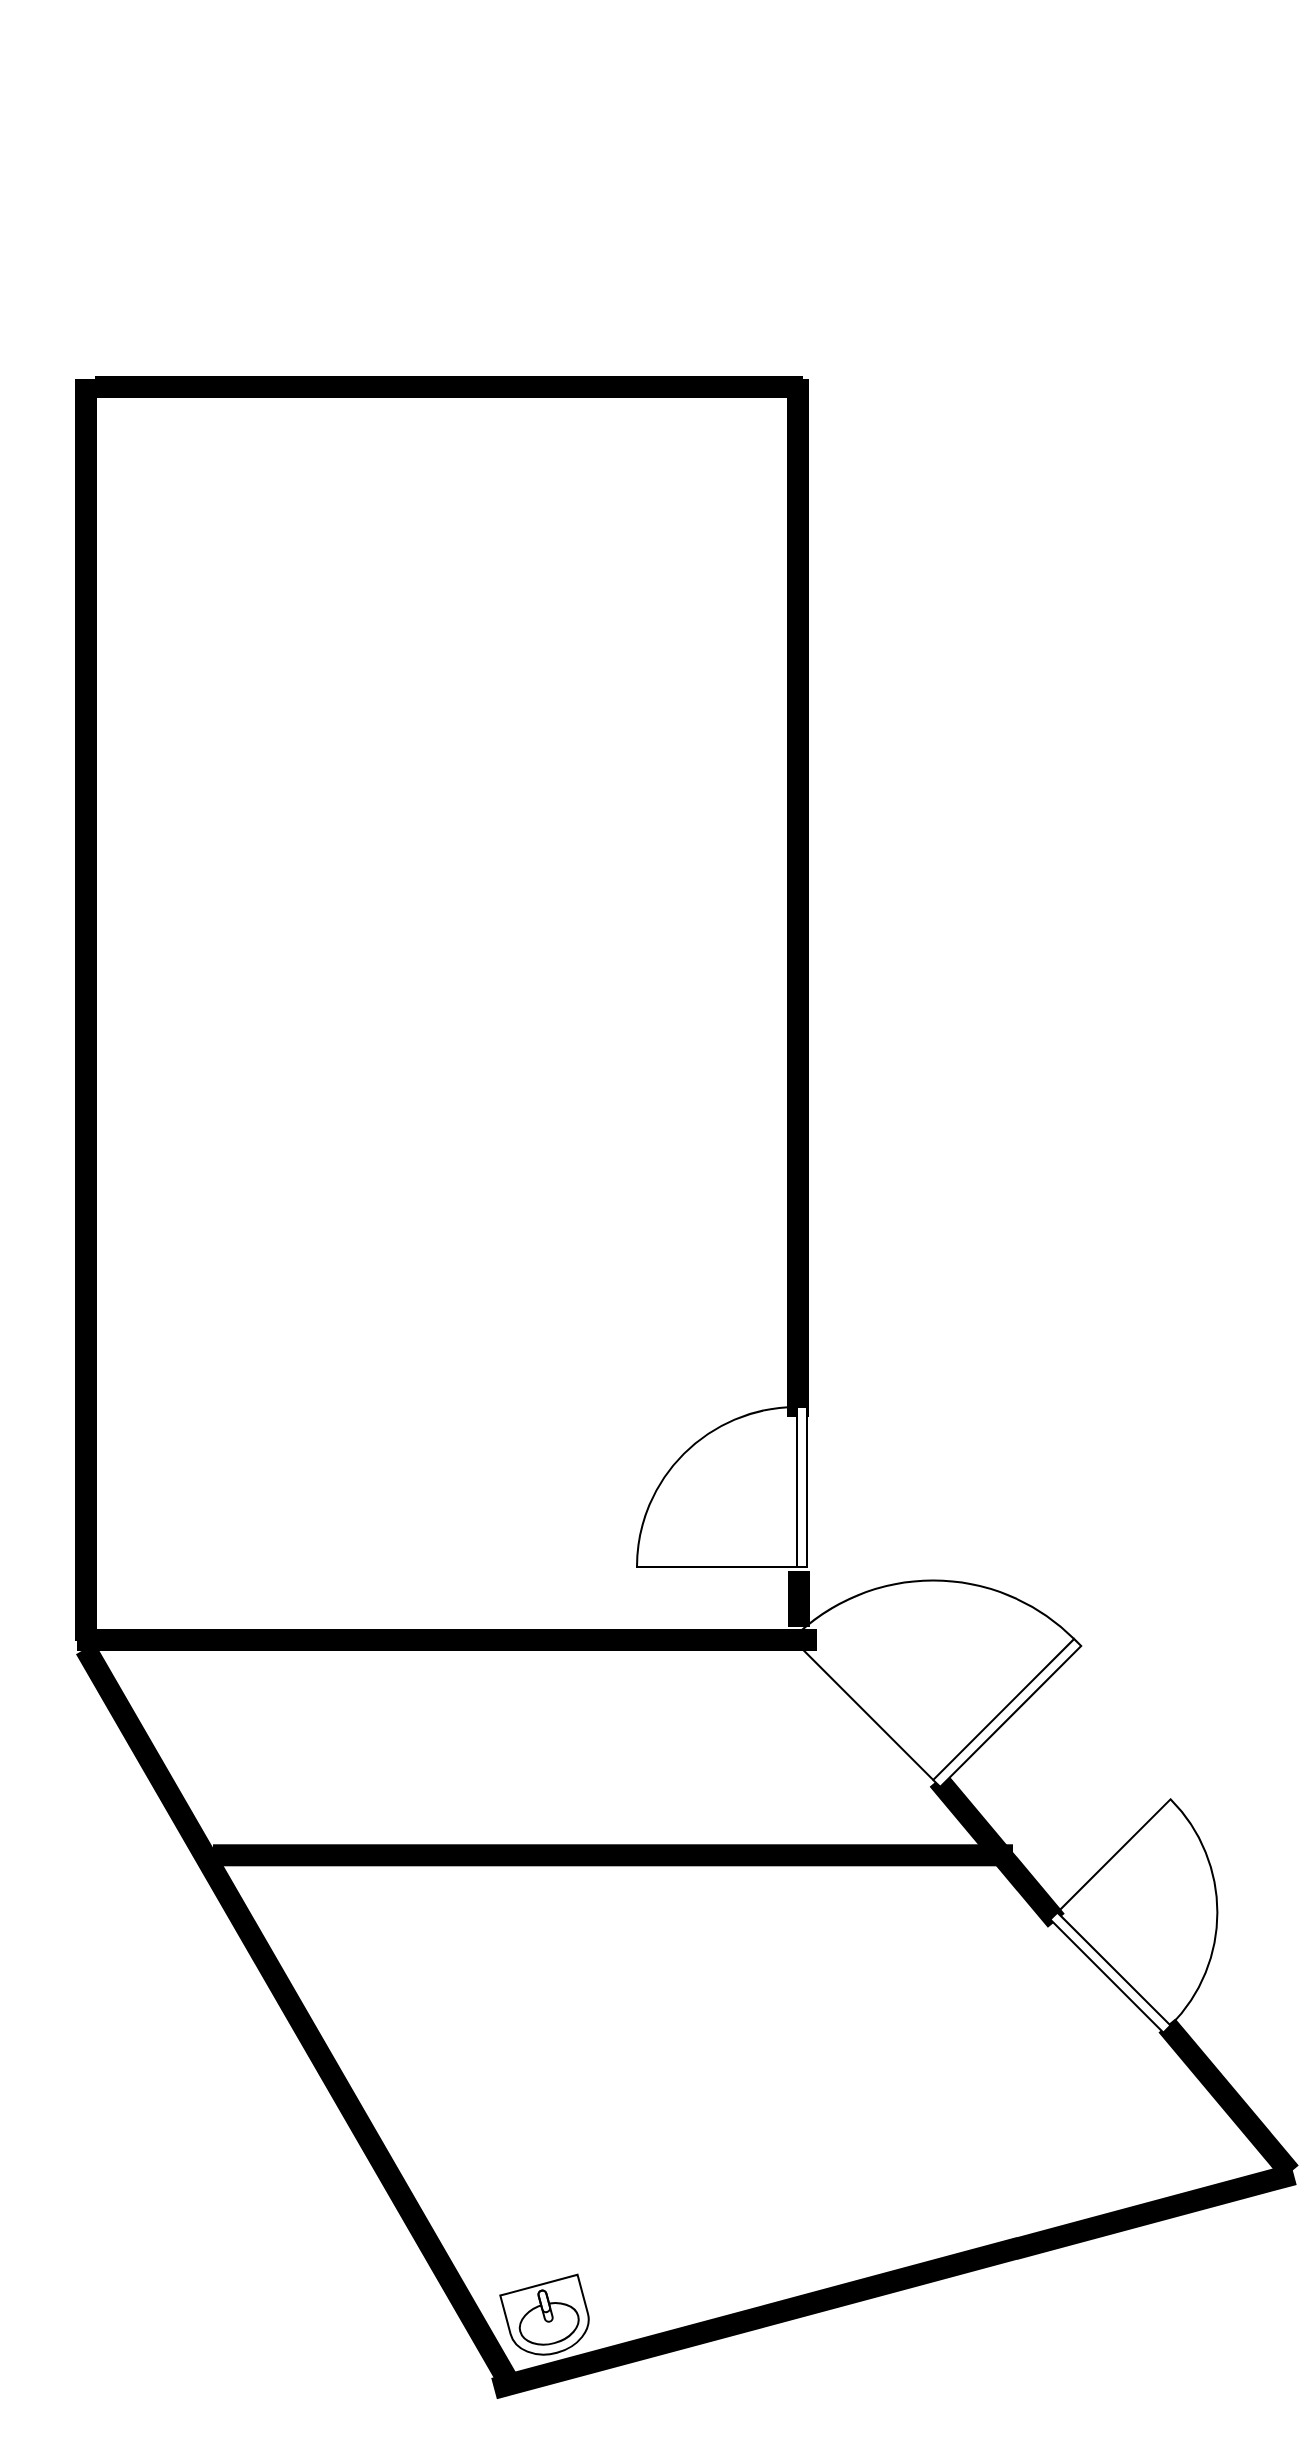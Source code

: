 <mxfile version="21.2.2" type="github">
  <diagram name="Page-1" id="38b20595-45e3-9b7f-d5ca-b57f44c5b66d">
    <mxGraphModel dx="2625" dy="1373" grid="1" gridSize="7" guides="1" tooltips="1" connect="1" arrows="1" fold="1" page="1" pageScale="1" pageWidth="850" pageHeight="1100" background="none" math="0" shadow="0">
      <root>
        <mxCell id="0" />
        <mxCell id="1" parent="0" />
        <mxCell id="48ef80bc37b76060-138" value="" style="verticalLabelPosition=bottom;html=1;verticalAlign=top;align=center;strokeWidth=1;shape=mxgraph.floorplan.wall;fillColor=#000000;direction=south;rounded=0;shadow=0;comic=0;fontFamily=Verdana;fontSize=12;" parent="1" vertex="1">
          <mxGeometry x="749" y="623" width="10" height="518" as="geometry" />
        </mxCell>
        <mxCell id="48ef80bc37b76060-149" value="" style="verticalLabelPosition=bottom;html=1;verticalAlign=top;align=center;strokeWidth=1;shape=mxgraph.floorplan.wall;fillColor=#000000;rounded=0;shadow=0;comic=0;fontFamily=Verdana;fontSize=12;" parent="1" vertex="1">
          <mxGeometry x="394" y="1248" width="369" height="10" as="geometry" />
        </mxCell>
        <mxCell id="48ef80bc37b76060-150" value="" style="verticalLabelPosition=bottom;html=1;verticalAlign=top;align=center;strokeWidth=1;shape=mxgraph.floorplan.wall;fillColor=#000000;direction=south;rounded=0;shadow=0;comic=0;fontFamily=Verdana;fontSize=12;" parent="1" vertex="1">
          <mxGeometry x="718" y="1219" width="73" height="27" as="geometry" />
        </mxCell>
        <mxCell id="48ef80bc37b76060-151" value="" style="verticalLabelPosition=bottom;html=1;verticalAlign=top;align=center;strokeWidth=1;shape=mxgraph.floorplan.doorLeft;rounded=0;shadow=0;comic=0;fontFamily=Verdana;fontSize=12;rotation=90;flipV=0;flipH=1;" parent="1" vertex="1">
          <mxGeometry x="662" y="1120" width="80" height="113" as="geometry" />
        </mxCell>
        <mxCell id="48ef80bc37b76060-156" value="" style="verticalLabelPosition=bottom;html=1;verticalAlign=top;align=center;strokeWidth=1;shape=mxgraph.floorplan.wall;fillColor=#000000;direction=south;rounded=0;shadow=0;comic=0;fontFamily=Verdana;fontSize=12;" parent="1" vertex="1">
          <mxGeometry x="393" y="623" width="10" height="630" as="geometry" />
        </mxCell>
        <mxCell id="48ef80bc37b76060-157" value="" style="verticalLabelPosition=bottom;html=1;verticalAlign=top;align=center;strokeWidth=1;shape=mxgraph.floorplan.wall;fillColor=#000000;direction=west;rounded=0;shadow=0;comic=0;fontFamily=Verdana;fontSize=12;rotation=50;" parent="1" vertex="1">
          <mxGeometry x="808.09" y="1335.37" width="91" height="45.5" as="geometry" />
        </mxCell>
        <mxCell id="LujUmX66yQC2reF_-Bs--1" value="" style="verticalLabelPosition=bottom;html=1;verticalAlign=top;align=center;shape=mxgraph.floorplan.wall;fillColor=strokeColor;direction=south;rotation=-30;" vertex="1" parent="1">
          <mxGeometry x="455.37" y="1229.53" width="96" height="421.47" as="geometry" />
        </mxCell>
        <mxCell id="LujUmX66yQC2reF_-Bs--2" value="" style="verticalLabelPosition=bottom;html=1;verticalAlign=top;align=center;shape=mxgraph.floorplan.wall;fillColor=strokeColor;direction=west;rotation=-15;" vertex="1" parent="1">
          <mxGeometry x="595.49" y="1550.73" width="413" height="46" as="geometry" />
        </mxCell>
        <mxCell id="LujUmX66yQC2reF_-Bs--3" value="" style="verticalLabelPosition=bottom;html=1;verticalAlign=top;align=center;shape=mxgraph.floorplan.wall;fillColor=strokeColor;direction=south;rotation=-40;" vertex="1" parent="1">
          <mxGeometry x="962.02" y="1435" width="14.59" height="95" as="geometry" />
        </mxCell>
        <mxCell id="LujUmX66yQC2reF_-Bs--4" value="" style="verticalLabelPosition=bottom;html=1;verticalAlign=top;align=center;shape=mxgraph.floorplan.doorRight;aspect=fixed;direction=north;rotation=-45;" vertex="1" parent="1">
          <mxGeometry x="896" y="1351" width="85" height="80" as="geometry" />
        </mxCell>
        <mxCell id="LujUmX66yQC2reF_-Bs--6" value="" style="verticalLabelPosition=bottom;html=1;verticalAlign=top;align=center;shape=mxgraph.floorplan.doorRight;aspect=fixed;direction=south;rotation=45;" vertex="1" parent="1">
          <mxGeometry x="770" y="1204" width="105.88" height="99.65" as="geometry" />
        </mxCell>
        <mxCell id="LujUmX66yQC2reF_-Bs--7" value="" style="verticalLabelPosition=bottom;html=1;verticalAlign=top;align=center;shape=mxgraph.floorplan.wall;fillColor=strokeColor;" vertex="1" parent="1">
          <mxGeometry x="403" y="434" width="353" height="385" as="geometry" />
        </mxCell>
        <mxCell id="LujUmX66yQC2reF_-Bs--8" value="" style="verticalLabelPosition=bottom;html=1;verticalAlign=top;align=center;shape=mxgraph.floorplan.wall;fillColor=strokeColor;rotation=0;" vertex="1" parent="1">
          <mxGeometry x="462" y="1324.15" width="399" height="73" as="geometry" />
        </mxCell>
        <mxCell id="LujUmX66yQC2reF_-Bs--9" value="" style="verticalLabelPosition=bottom;html=1;verticalAlign=top;align=center;shape=mxgraph.floorplan.sink_1;rotation=-15;" vertex="1" parent="1">
          <mxGeometry x="609" y="1575" width="40" height="35" as="geometry" />
        </mxCell>
      </root>
    </mxGraphModel>
  </diagram>
</mxfile>
